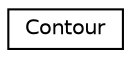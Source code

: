 digraph "Graphical Class Hierarchy"
{
  edge [fontname="Helvetica",fontsize="10",labelfontname="Helvetica",labelfontsize="10"];
  node [fontname="Helvetica",fontsize="10",shape=record];
  rankdir="LR";
  Node0 [label="Contour",height=0.2,width=0.4,color="black", fillcolor="white", style="filled",URL="$class_contour.html"];
}
